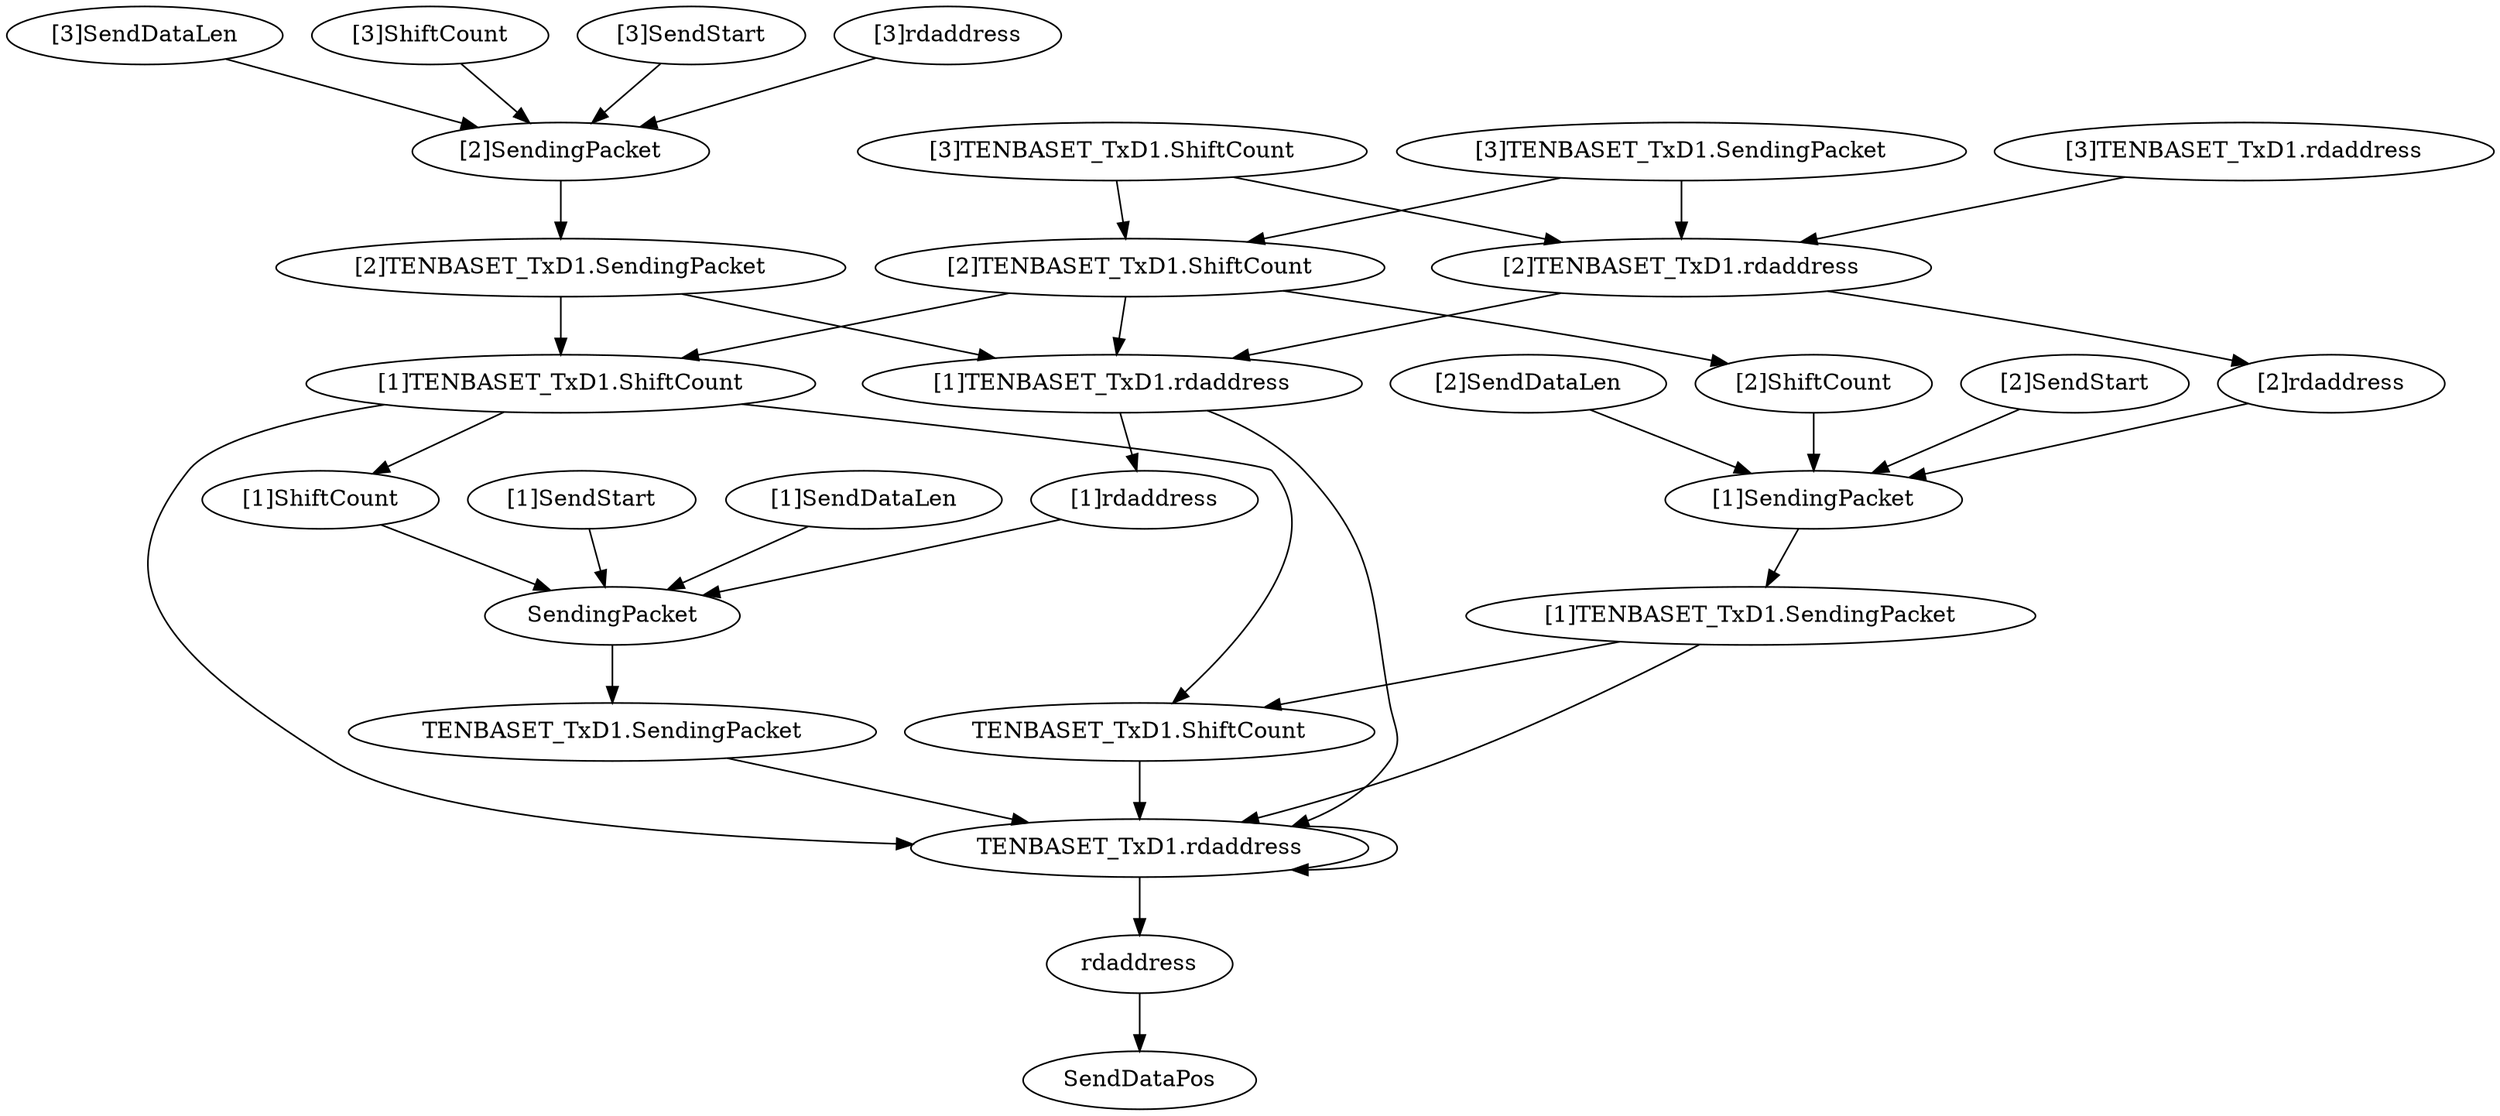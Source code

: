 digraph "" {
	"[2]SendStart"	 [complexity=11,
		importance=0.234955924693,
		rank=0.0213596295176];
	"[1]SendingPacket"	 [complexity=10,
		importance=0.112158188039,
		rank=0.0112158188039];
	"[2]SendStart" -> "[1]SendingPacket";
	"TENBASET_TxD1.SendingPacket"	 [complexity=9,
		importance=0.0783099047217,
		rank=0.00870110052464];
	"TENBASET_TxD1.rdaddress"	 [complexity=6,
		importance=0.0626440415259,
		rank=0.0104406735876];
	"TENBASET_TxD1.SendingPacket" -> "TENBASET_TxD1.rdaddress";
	"TENBASET_TxD1.rdaddress" -> "TENBASET_TxD1.rdaddress";
	rdaddress	 [complexity=3,
		importance=0.0259959914236,
		rank=0.00866533047455];
	"TENBASET_TxD1.rdaddress" -> rdaddress;
	"[2]SendingPacket"	 [complexity=15,
		importance=0.16773085057,
		rank=0.0111820567047];
	"[2]TENBASET_TxD1.SendingPacket"	 [complexity=15,
		importance=0.147625594819,
		rank=0.00984170632129];
	"[2]SendingPacket" -> "[2]TENBASET_TxD1.SendingPacket";
	SendDataPos	 [complexity=0,
		importance=0.0107754453236,
		rank=0.0];
	rdaddress -> SendDataPos;
	"[2]TENBASET_TxD1.ShiftCount"	 [complexity=13,
		importance=0.14570275919,
		rank=0.0112079045531];
	"[1]TENBASET_TxD1.ShiftCount"	 [complexity=12,
		importance=0.123942983859,
		rank=0.0103285819883];
	"[2]TENBASET_TxD1.ShiftCount" -> "[1]TENBASET_TxD1.ShiftCount";
	"[1]TENBASET_TxD1.rdaddress"	 [complexity=12,
		importance=0.131959731623,
		rank=0.010996644302];
	"[2]TENBASET_TxD1.ShiftCount" -> "[1]TENBASET_TxD1.rdaddress";
	"[2]ShiftCount"	 [complexity=13,
		importance=0.123942983859,
		rank=0.00953407568148];
	"[2]TENBASET_TxD1.ShiftCount" -> "[2]ShiftCount";
	"[1]TENBASET_TxD1.ShiftCount" -> "TENBASET_TxD1.rdaddress";
	"TENBASET_TxD1.ShiftCount"	 [complexity=7,
		importance=0.0763870690924,
		rank=0.0109124384418];
	"[1]TENBASET_TxD1.ShiftCount" -> "TENBASET_TxD1.ShiftCount";
	"[1]ShiftCount"	 [complexity=12,
		importance=0.110199956293,
		rank=0.00918332969106];
	"[1]TENBASET_TxD1.ShiftCount" -> "[1]ShiftCount";
	"[3]TENBASET_TxD1.SendingPacket"	 [complexity=16,
		importance=0.161368622386,
		rank=0.0100855388991];
	"[3]TENBASET_TxD1.SendingPacket" -> "[2]TENBASET_TxD1.ShiftCount";
	"[2]TENBASET_TxD1.rdaddress"	 [complexity=15,
		importance=0.150283756675,
		rank=0.0100189171116];
	"[3]TENBASET_TxD1.SendingPacket" -> "[2]TENBASET_TxD1.rdaddress";
	"[2]SendDataLen"	 [complexity=13,
		importance=0.122797736654,
		rank=0.00944597974264];
	"[2]SendDataLen" -> "[1]SendingPacket";
	"TENBASET_TxD1.ShiftCount" -> "TENBASET_TxD1.rdaddress";
	"[2]rdaddress"	 [complexity=13,
		importance=0.127378734139,
		rank=0.00979836416453];
	"[2]TENBASET_TxD1.rdaddress" -> "[2]rdaddress";
	"[2]TENBASET_TxD1.rdaddress" -> "[1]TENBASET_TxD1.rdaddress";
	SendingPacket	 [complexity=9,
		importance=0.0984151604723,
		rank=0.0109350178303];
	"[1]ShiftCount" -> SendingPacket;
	"[3]SendDataLen"	 [complexity=18,
		importance=0.178370399185,
		rank=0.00990946662141];
	"[3]SendDataLen" -> "[2]SendingPacket";
	"[3]ShiftCount"	 [complexity=18,
		importance=0.17951564639,
		rank=0.00997309146613];
	"[3]ShiftCount" -> "[2]SendingPacket";
	"[1]SendDataLen"	 [complexity=12,
		importance=0.109054709088,
		rank=0.00908789242398];
	"[1]SendDataLen" -> SendingPacket;
	"[1]TENBASET_TxD1.SendingPacket"	 [complexity=10,
		importance=0.0920529322883,
		rank=0.00920529322883];
	"[1]TENBASET_TxD1.SendingPacket" -> "TENBASET_TxD1.rdaddress";
	"[1]TENBASET_TxD1.SendingPacket" -> "TENBASET_TxD1.ShiftCount";
	"[2]rdaddress" -> "[1]SendingPacket";
	"[1]TENBASET_TxD1.rdaddress" -> "TENBASET_TxD1.rdaddress";
	"[1]rdaddress"	 [complexity=12,
		importance=0.113635706572,
		rank=0.00946964221436];
	"[1]TENBASET_TxD1.rdaddress" -> "[1]rdaddress";
	"[3]TENBASET_TxD1.ShiftCount"	 [complexity=16,
		importance=0.159445786757,
		rank=0.00996536167228];
	"[3]TENBASET_TxD1.ShiftCount" -> "[2]TENBASET_TxD1.ShiftCount";
	"[3]TENBASET_TxD1.ShiftCount" -> "[2]TENBASET_TxD1.rdaddress";
	"[3]SendStart"	 [complexity=16,
		importance=0.346101249755,
		rank=0.0216313281097];
	"[3]SendStart" -> "[2]SendingPacket";
	"[1]SendingPacket" -> "[1]TENBASET_TxD1.SendingPacket";
	"[3]TENBASET_TxD1.rdaddress"	 [complexity=18,
		importance=0.168607781726,
		rank=0.00936709898476];
	"[3]TENBASET_TxD1.rdaddress" -> "[2]TENBASET_TxD1.rdaddress";
	"[1]SendStart"	 [complexity=10,
		importance=0.20746986956,
		rank=0.020746986956];
	"[1]SendStart" -> SendingPacket;
	SendingPacket -> "TENBASET_TxD1.SendingPacket";
	"[1]rdaddress" -> SendingPacket;
	"[3]rdaddress"	 [complexity=18,
		importance=0.18295139667,
		rank=0.0101639664817];
	"[3]rdaddress" -> "[2]SendingPacket";
	"[2]ShiftCount" -> "[1]SendingPacket";
	"[2]TENBASET_TxD1.SendingPacket" -> "[1]TENBASET_TxD1.ShiftCount";
	"[2]TENBASET_TxD1.SendingPacket" -> "[1]TENBASET_TxD1.rdaddress";
}
